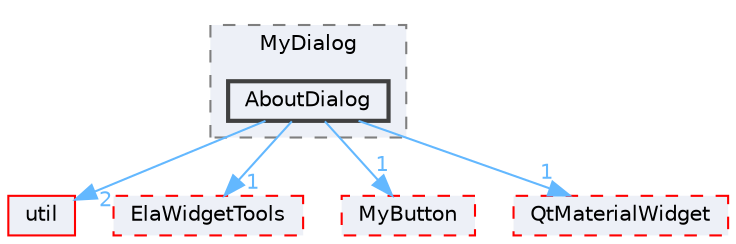 digraph "AboutDialog"
{
 // LATEX_PDF_SIZE
  bgcolor="transparent";
  edge [fontname=Helvetica,fontsize=10,labelfontname=Helvetica,labelfontsize=10];
  node [fontname=Helvetica,fontsize=10,shape=box,height=0.2,width=0.4];
  compound=true
  subgraph clusterdir_d50f460aa812bcbc27a8eae44a412448 {
    graph [ bgcolor="#edf0f7", pencolor="grey50", label="MyDialog", fontname=Helvetica,fontsize=10 style="filled,dashed", URL="dir_d50f460aa812bcbc27a8eae44a412448.html",tooltip=""]
  dir_ced82f8ed3d7fad83c6c01d366f9b20b [label="AboutDialog", fillcolor="#edf0f7", color="grey25", style="filled,bold", URL="dir_ced82f8ed3d7fad83c6c01d366f9b20b.html",tooltip=""];
  }
  dir_23ec12649285f9fabf3a6b7380226c28 [label="util", fillcolor="#edf0f7", color="red", style="filled", URL="dir_23ec12649285f9fabf3a6b7380226c28.html",tooltip=""];
  dir_c41e0d0e814e23de337c335e201650d3 [label="ElaWidgetTools", fillcolor="#edf0f7", color="red", style="filled,dashed", URL="dir_c41e0d0e814e23de337c335e201650d3.html",tooltip=""];
  dir_64e62a3da93a71e7cadfe52a7a3289db [label="MyButton", fillcolor="#edf0f7", color="red", style="filled,dashed", URL="dir_64e62a3da93a71e7cadfe52a7a3289db.html",tooltip=""];
  dir_b95b73a9da1c57040a996fcdd774df29 [label="QtMaterialWidget", fillcolor="#edf0f7", color="red", style="filled,dashed", URL="dir_b95b73a9da1c57040a996fcdd774df29.html",tooltip=""];
  dir_ced82f8ed3d7fad83c6c01d366f9b20b->dir_23ec12649285f9fabf3a6b7380226c28 [headlabel="2", labeldistance=1.5 headhref="dir_000019_000357.html" href="dir_000019_000357.html" color="steelblue1" fontcolor="steelblue1"];
  dir_ced82f8ed3d7fad83c6c01d366f9b20b->dir_64e62a3da93a71e7cadfe52a7a3289db [headlabel="1", labeldistance=1.5 headhref="dir_000019_000223.html" href="dir_000019_000223.html" color="steelblue1" fontcolor="steelblue1"];
  dir_ced82f8ed3d7fad83c6c01d366f9b20b->dir_b95b73a9da1c57040a996fcdd774df29 [headlabel="1", labeldistance=1.5 headhref="dir_000019_000303.html" href="dir_000019_000303.html" color="steelblue1" fontcolor="steelblue1"];
  dir_ced82f8ed3d7fad83c6c01d366f9b20b->dir_c41e0d0e814e23de337c335e201650d3 [headlabel="1", labeldistance=1.5 headhref="dir_000019_000086.html" href="dir_000019_000086.html" color="steelblue1" fontcolor="steelblue1"];
}
